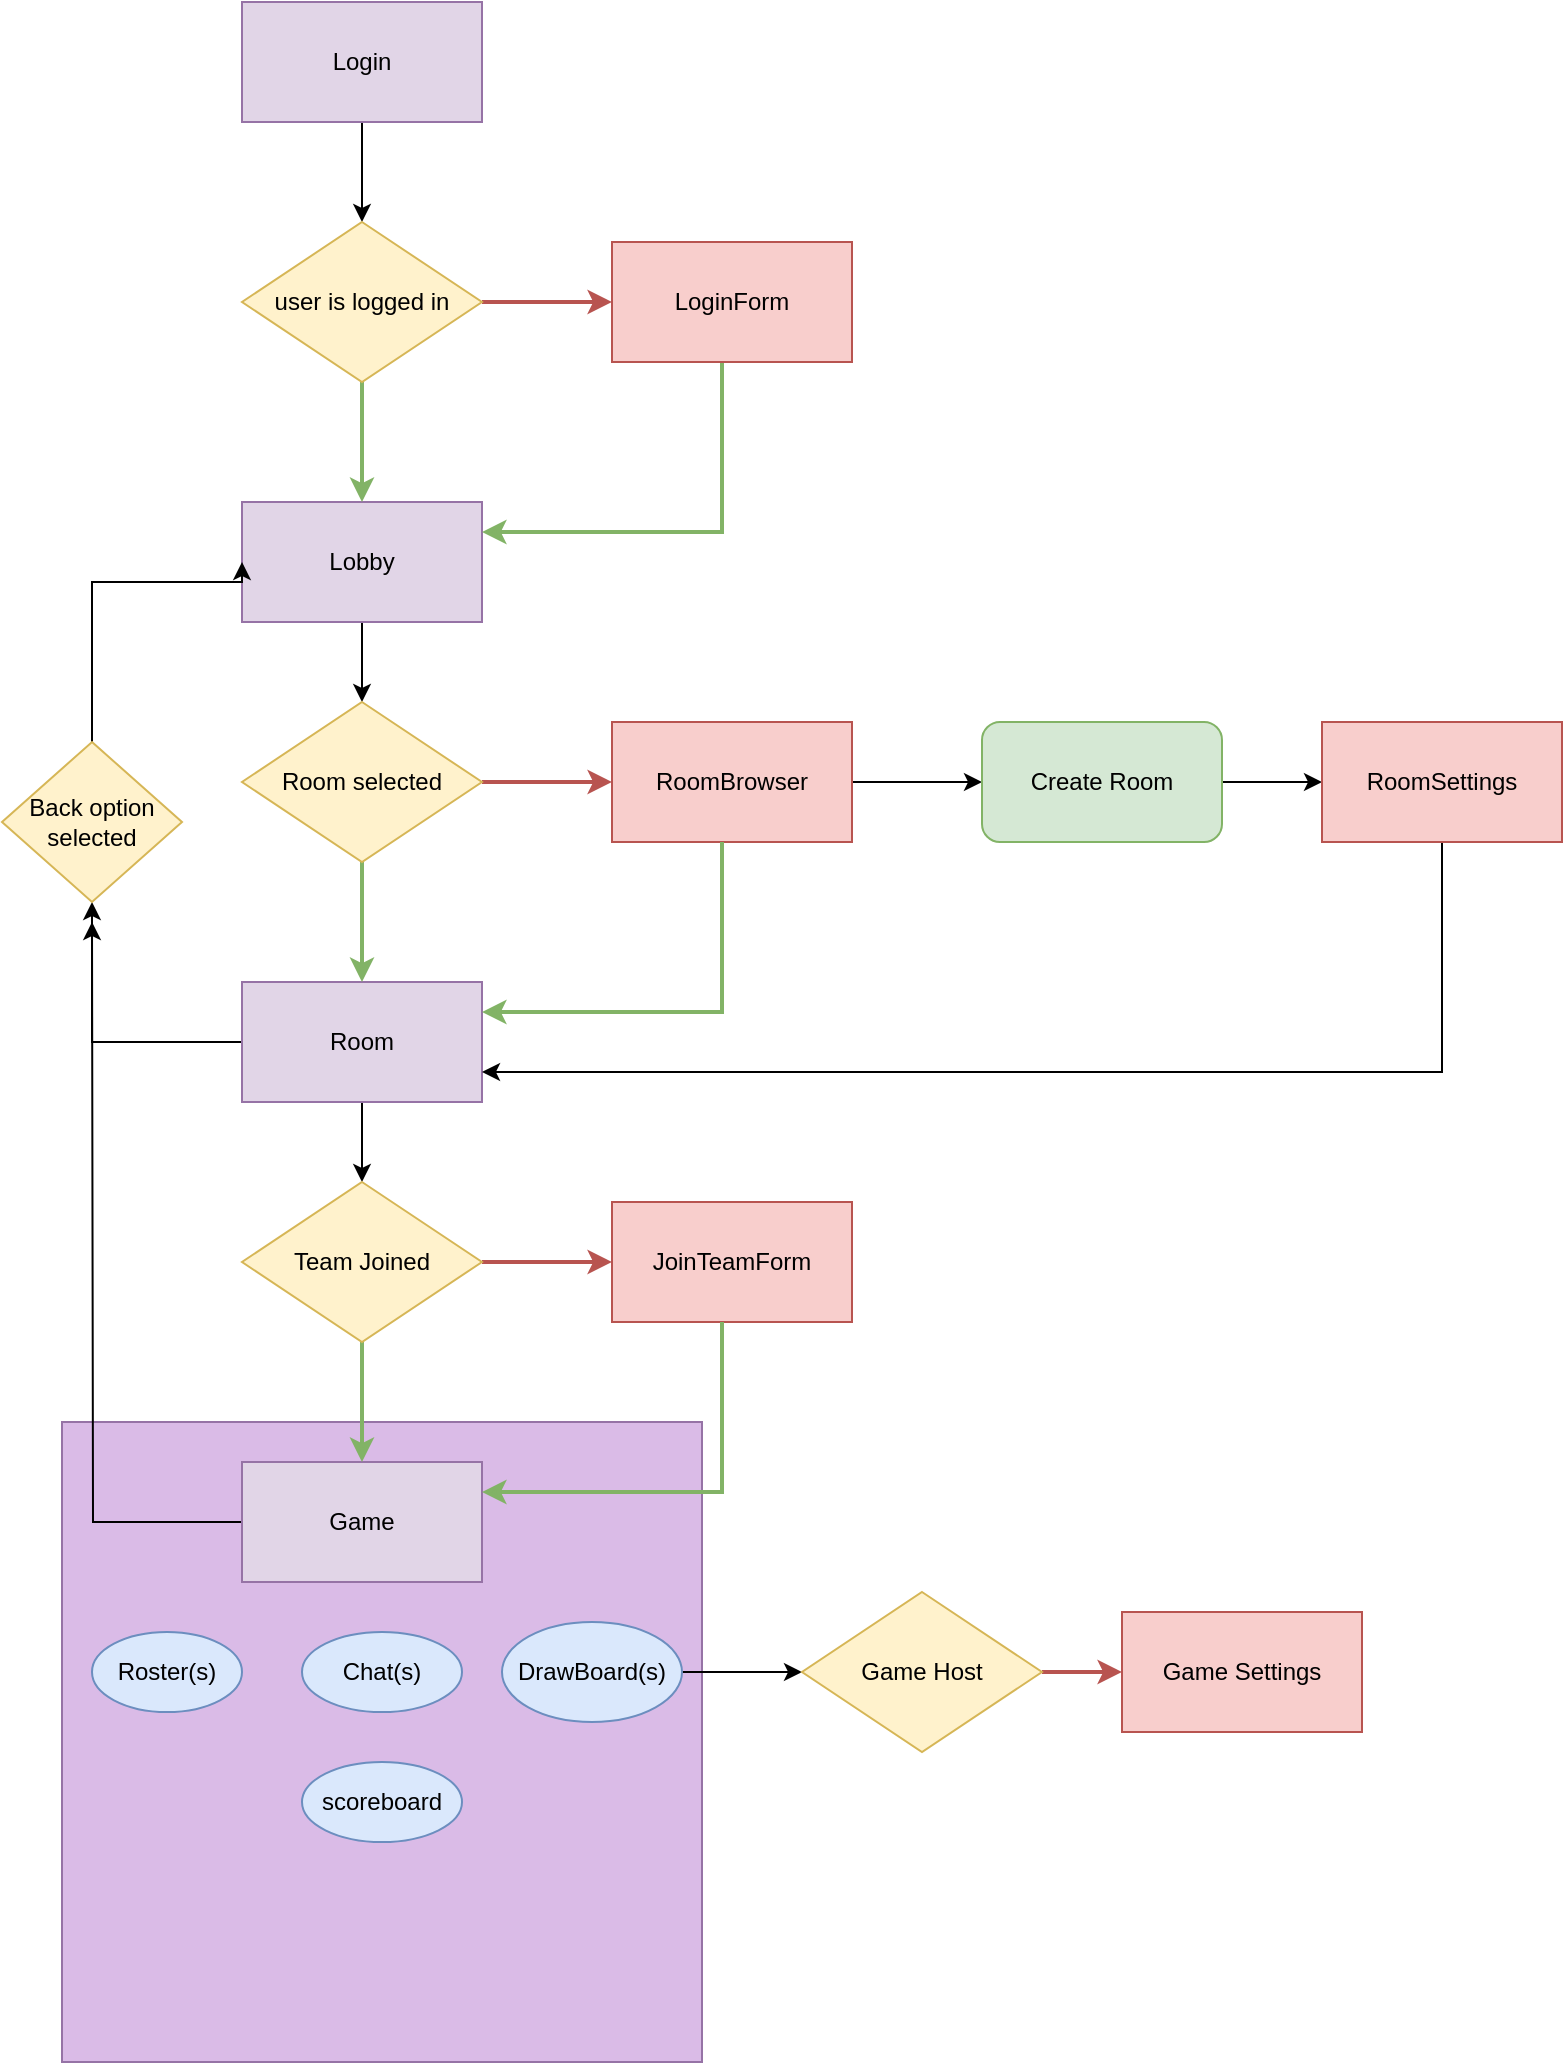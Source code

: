 <mxfile version="21.2.1" type="device">
  <diagram name="Page-1" id="ftWvcqd5ZJi-xioal4qi">
    <mxGraphModel dx="1434" dy="806" grid="1" gridSize="10" guides="1" tooltips="1" connect="1" arrows="1" fold="1" page="1" pageScale="1" pageWidth="850" pageHeight="1100" math="0" shadow="0">
      <root>
        <mxCell id="0" />
        <mxCell id="1" parent="0" />
        <mxCell id="Ww_5MGNS50c624U9AVJw-50" value="" style="whiteSpace=wrap;html=1;aspect=fixed;fillColor=#DABBE7;strokeColor=#9673a6;" vertex="1" parent="1">
          <mxGeometry x="150" y="730" width="320" height="320" as="geometry" />
        </mxCell>
        <mxCell id="Ww_5MGNS50c624U9AVJw-29" value="" style="edgeStyle=orthogonalEdgeStyle;rounded=0;orthogonalLoop=1;jettySize=auto;html=1;" edge="1" parent="1" source="Ww_5MGNS50c624U9AVJw-3" target="Ww_5MGNS50c624U9AVJw-28">
          <mxGeometry relative="1" as="geometry" />
        </mxCell>
        <mxCell id="Ww_5MGNS50c624U9AVJw-3" value="RoomBrowser" style="rounded=0;whiteSpace=wrap;html=1;fillColor=#f8cecc;strokeColor=#b85450;" vertex="1" parent="1">
          <mxGeometry x="425" y="380" width="120" height="60" as="geometry" />
        </mxCell>
        <mxCell id="Ww_5MGNS50c624U9AVJw-22" value="" style="edgeStyle=orthogonalEdgeStyle;rounded=0;orthogonalLoop=1;jettySize=auto;html=1;" edge="1" parent="1" source="Ww_5MGNS50c624U9AVJw-6" target="Ww_5MGNS50c624U9AVJw-21">
          <mxGeometry relative="1" as="geometry" />
        </mxCell>
        <mxCell id="Ww_5MGNS50c624U9AVJw-6" value="Lobby" style="rounded=0;whiteSpace=wrap;html=1;fillColor=#e1d5e7;strokeColor=#9673a6;" vertex="1" parent="1">
          <mxGeometry x="240" y="270" width="120" height="60" as="geometry" />
        </mxCell>
        <mxCell id="Ww_5MGNS50c624U9AVJw-14" style="edgeStyle=orthogonalEdgeStyle;rounded=0;orthogonalLoop=1;jettySize=auto;html=1;entryX=1;entryY=0.25;entryDx=0;entryDy=0;fillColor=#d5e8d4;strokeColor=#82b366;strokeWidth=2;" edge="1" parent="1" source="Ww_5MGNS50c624U9AVJw-8" target="Ww_5MGNS50c624U9AVJw-6">
          <mxGeometry relative="1" as="geometry">
            <Array as="points">
              <mxPoint x="480" y="285" />
            </Array>
          </mxGeometry>
        </mxCell>
        <mxCell id="Ww_5MGNS50c624U9AVJw-8" value="LoginForm" style="rounded=0;whiteSpace=wrap;html=1;fillColor=#f8cecc;strokeColor=#b85450;" vertex="1" parent="1">
          <mxGeometry x="425" y="140" width="120" height="60" as="geometry" />
        </mxCell>
        <mxCell id="Ww_5MGNS50c624U9AVJw-11" value="" style="edgeStyle=orthogonalEdgeStyle;rounded=0;orthogonalLoop=1;jettySize=auto;html=1;" edge="1" parent="1" source="Ww_5MGNS50c624U9AVJw-9" target="Ww_5MGNS50c624U9AVJw-10">
          <mxGeometry relative="1" as="geometry" />
        </mxCell>
        <mxCell id="Ww_5MGNS50c624U9AVJw-9" value="Login" style="rounded=0;whiteSpace=wrap;html=1;fillColor=#e1d5e7;strokeColor=#9673a6;" vertex="1" parent="1">
          <mxGeometry x="240" y="20" width="120" height="60" as="geometry" />
        </mxCell>
        <mxCell id="Ww_5MGNS50c624U9AVJw-12" value="" style="edgeStyle=orthogonalEdgeStyle;rounded=0;orthogonalLoop=1;jettySize=auto;html=1;fillColor=#d5e8d4;strokeColor=#82b366;strokeWidth=2;" edge="1" parent="1" source="Ww_5MGNS50c624U9AVJw-10" target="Ww_5MGNS50c624U9AVJw-6">
          <mxGeometry relative="1" as="geometry" />
        </mxCell>
        <mxCell id="Ww_5MGNS50c624U9AVJw-13" value="" style="edgeStyle=orthogonalEdgeStyle;rounded=1;orthogonalLoop=1;jettySize=auto;html=1;fillColor=#f8cecc;strokeColor=#b85450;strokeWidth=2;" edge="1" parent="1" source="Ww_5MGNS50c624U9AVJw-10" target="Ww_5MGNS50c624U9AVJw-8">
          <mxGeometry relative="1" as="geometry" />
        </mxCell>
        <mxCell id="Ww_5MGNS50c624U9AVJw-10" value="user is logged in" style="rhombus;whiteSpace=wrap;html=1;fillColor=#fff2cc;strokeColor=#d6b656;" vertex="1" parent="1">
          <mxGeometry x="240" y="130" width="120" height="80" as="geometry" />
        </mxCell>
        <mxCell id="Ww_5MGNS50c624U9AVJw-24" style="edgeStyle=orthogonalEdgeStyle;rounded=0;orthogonalLoop=1;jettySize=auto;html=1;exitX=0;exitY=0.5;exitDx=0;exitDy=0;entryX=0.5;entryY=1;entryDx=0;entryDy=0;" edge="1" parent="1" source="Ww_5MGNS50c624U9AVJw-16" target="Ww_5MGNS50c624U9AVJw-23">
          <mxGeometry relative="1" as="geometry" />
        </mxCell>
        <mxCell id="Ww_5MGNS50c624U9AVJw-45" value="" style="edgeStyle=orthogonalEdgeStyle;rounded=0;orthogonalLoop=1;jettySize=auto;html=1;" edge="1" parent="1" source="Ww_5MGNS50c624U9AVJw-16" target="Ww_5MGNS50c624U9AVJw-44">
          <mxGeometry relative="1" as="geometry" />
        </mxCell>
        <mxCell id="Ww_5MGNS50c624U9AVJw-16" value="Room" style="rounded=0;whiteSpace=wrap;html=1;fillColor=#e1d5e7;strokeColor=#9673a6;" vertex="1" parent="1">
          <mxGeometry x="240" y="510" width="120" height="60" as="geometry" />
        </mxCell>
        <mxCell id="Ww_5MGNS50c624U9AVJw-17" style="edgeStyle=orthogonalEdgeStyle;rounded=0;orthogonalLoop=1;jettySize=auto;html=1;entryX=1;entryY=0.25;entryDx=0;entryDy=0;fillColor=#d5e8d4;strokeColor=#82b366;strokeWidth=2;" edge="1" parent="1" target="Ww_5MGNS50c624U9AVJw-16">
          <mxGeometry relative="1" as="geometry">
            <Array as="points">
              <mxPoint x="480" y="525" />
            </Array>
            <mxPoint x="480" y="440" as="sourcePoint" />
          </mxGeometry>
        </mxCell>
        <mxCell id="Ww_5MGNS50c624U9AVJw-19" value="" style="edgeStyle=orthogonalEdgeStyle;rounded=0;orthogonalLoop=1;jettySize=auto;html=1;fillColor=#d5e8d4;strokeColor=#82b366;strokeWidth=2;" edge="1" parent="1" source="Ww_5MGNS50c624U9AVJw-21" target="Ww_5MGNS50c624U9AVJw-16">
          <mxGeometry relative="1" as="geometry" />
        </mxCell>
        <mxCell id="Ww_5MGNS50c624U9AVJw-20" value="" style="edgeStyle=orthogonalEdgeStyle;rounded=1;orthogonalLoop=1;jettySize=auto;html=1;fillColor=#f8cecc;strokeColor=#b85450;strokeWidth=2;" edge="1" parent="1" source="Ww_5MGNS50c624U9AVJw-21">
          <mxGeometry relative="1" as="geometry">
            <mxPoint x="425" y="410" as="targetPoint" />
          </mxGeometry>
        </mxCell>
        <mxCell id="Ww_5MGNS50c624U9AVJw-21" value="Room selected" style="rhombus;whiteSpace=wrap;html=1;fillColor=#fff2cc;strokeColor=#d6b656;" vertex="1" parent="1">
          <mxGeometry x="240" y="370" width="120" height="80" as="geometry" />
        </mxCell>
        <mxCell id="Ww_5MGNS50c624U9AVJw-25" style="edgeStyle=orthogonalEdgeStyle;rounded=0;orthogonalLoop=1;jettySize=auto;html=1;exitX=0.5;exitY=0;exitDx=0;exitDy=0;entryX=0;entryY=0.5;entryDx=0;entryDy=0;" edge="1" parent="1" source="Ww_5MGNS50c624U9AVJw-23" target="Ww_5MGNS50c624U9AVJw-6">
          <mxGeometry relative="1" as="geometry">
            <Array as="points">
              <mxPoint x="165" y="310" />
              <mxPoint x="240" y="310" />
            </Array>
          </mxGeometry>
        </mxCell>
        <mxCell id="Ww_5MGNS50c624U9AVJw-23" value="Back option selected" style="rhombus;whiteSpace=wrap;html=1;fillColor=#fff2cc;strokeColor=#d6b656;" vertex="1" parent="1">
          <mxGeometry x="120" y="390" width="90" height="80" as="geometry" />
        </mxCell>
        <mxCell id="Ww_5MGNS50c624U9AVJw-34" value="" style="edgeStyle=orthogonalEdgeStyle;rounded=0;orthogonalLoop=1;jettySize=auto;html=1;" edge="1" parent="1" source="Ww_5MGNS50c624U9AVJw-28" target="Ww_5MGNS50c624U9AVJw-32">
          <mxGeometry relative="1" as="geometry" />
        </mxCell>
        <mxCell id="Ww_5MGNS50c624U9AVJw-28" value="Create Room" style="rounded=1;whiteSpace=wrap;html=1;fillColor=#d5e8d4;strokeColor=#82b366;" vertex="1" parent="1">
          <mxGeometry x="610" y="380" width="120" height="60" as="geometry" />
        </mxCell>
        <mxCell id="Ww_5MGNS50c624U9AVJw-35" style="edgeStyle=orthogonalEdgeStyle;rounded=0;orthogonalLoop=1;jettySize=auto;html=1;exitX=0.5;exitY=1;exitDx=0;exitDy=0;entryX=1;entryY=0.75;entryDx=0;entryDy=0;" edge="1" parent="1" source="Ww_5MGNS50c624U9AVJw-32" target="Ww_5MGNS50c624U9AVJw-16">
          <mxGeometry relative="1" as="geometry" />
        </mxCell>
        <mxCell id="Ww_5MGNS50c624U9AVJw-32" value="RoomSettings" style="rounded=0;whiteSpace=wrap;html=1;fillColor=#f8cecc;strokeColor=#b85450;" vertex="1" parent="1">
          <mxGeometry x="780" y="380" width="120" height="60" as="geometry" />
        </mxCell>
        <mxCell id="Ww_5MGNS50c624U9AVJw-38" value="JoinTeamForm" style="rounded=0;whiteSpace=wrap;html=1;fillColor=#f8cecc;strokeColor=#b85450;" vertex="1" parent="1">
          <mxGeometry x="425" y="620" width="120" height="60" as="geometry" />
        </mxCell>
        <mxCell id="Ww_5MGNS50c624U9AVJw-39" style="edgeStyle=orthogonalEdgeStyle;rounded=0;orthogonalLoop=1;jettySize=auto;html=1;exitX=0;exitY=0.5;exitDx=0;exitDy=0;" edge="1" parent="1" source="Ww_5MGNS50c624U9AVJw-40">
          <mxGeometry relative="1" as="geometry">
            <mxPoint x="165" y="480" as="targetPoint" />
          </mxGeometry>
        </mxCell>
        <mxCell id="Ww_5MGNS50c624U9AVJw-40" value="Game" style="rounded=0;whiteSpace=wrap;html=1;fillColor=#e1d5e7;strokeColor=#9673a6;" vertex="1" parent="1">
          <mxGeometry x="240" y="750" width="120" height="60" as="geometry" />
        </mxCell>
        <mxCell id="Ww_5MGNS50c624U9AVJw-41" style="edgeStyle=orthogonalEdgeStyle;rounded=0;orthogonalLoop=1;jettySize=auto;html=1;entryX=1;entryY=0.25;entryDx=0;entryDy=0;fillColor=#d5e8d4;strokeColor=#82b366;strokeWidth=2;" edge="1" parent="1" target="Ww_5MGNS50c624U9AVJw-40">
          <mxGeometry relative="1" as="geometry">
            <Array as="points">
              <mxPoint x="480" y="765" />
            </Array>
            <mxPoint x="480" y="680" as="sourcePoint" />
          </mxGeometry>
        </mxCell>
        <mxCell id="Ww_5MGNS50c624U9AVJw-42" value="" style="edgeStyle=orthogonalEdgeStyle;rounded=0;orthogonalLoop=1;jettySize=auto;html=1;fillColor=#d5e8d4;strokeColor=#82b366;strokeWidth=2;" edge="1" parent="1" source="Ww_5MGNS50c624U9AVJw-44" target="Ww_5MGNS50c624U9AVJw-40">
          <mxGeometry relative="1" as="geometry" />
        </mxCell>
        <mxCell id="Ww_5MGNS50c624U9AVJw-43" value="" style="edgeStyle=orthogonalEdgeStyle;rounded=1;orthogonalLoop=1;jettySize=auto;html=1;fillColor=#f8cecc;strokeColor=#b85450;strokeWidth=2;" edge="1" parent="1" source="Ww_5MGNS50c624U9AVJw-44">
          <mxGeometry relative="1" as="geometry">
            <mxPoint x="425" y="650" as="targetPoint" />
          </mxGeometry>
        </mxCell>
        <mxCell id="Ww_5MGNS50c624U9AVJw-44" value="Team Joined" style="rhombus;whiteSpace=wrap;html=1;fillColor=#fff2cc;strokeColor=#d6b656;" vertex="1" parent="1">
          <mxGeometry x="240" y="610" width="120" height="80" as="geometry" />
        </mxCell>
        <mxCell id="Ww_5MGNS50c624U9AVJw-47" value="Roster(s)" style="ellipse;whiteSpace=wrap;html=1;fillColor=#dae8fc;strokeColor=#6c8ebf;" vertex="1" parent="1">
          <mxGeometry x="165" y="835" width="75" height="40" as="geometry" />
        </mxCell>
        <mxCell id="Ww_5MGNS50c624U9AVJw-48" value="Chat(s)" style="ellipse;whiteSpace=wrap;html=1;fillColor=#dae8fc;strokeColor=#6c8ebf;" vertex="1" parent="1">
          <mxGeometry x="270" y="835" width="80" height="40" as="geometry" />
        </mxCell>
        <mxCell id="Ww_5MGNS50c624U9AVJw-55" value="" style="edgeStyle=orthogonalEdgeStyle;rounded=0;orthogonalLoop=1;jettySize=auto;html=1;" edge="1" parent="1" source="Ww_5MGNS50c624U9AVJw-49" target="Ww_5MGNS50c624U9AVJw-54">
          <mxGeometry relative="1" as="geometry" />
        </mxCell>
        <mxCell id="Ww_5MGNS50c624U9AVJw-49" value="DrawBoard(s)" style="ellipse;whiteSpace=wrap;html=1;fillColor=#dae8fc;strokeColor=#6c8ebf;" vertex="1" parent="1">
          <mxGeometry x="370" y="830" width="90" height="50" as="geometry" />
        </mxCell>
        <mxCell id="Ww_5MGNS50c624U9AVJw-51" value="scoreboard" style="ellipse;whiteSpace=wrap;html=1;fillColor=#dae8fc;strokeColor=#6c8ebf;" vertex="1" parent="1">
          <mxGeometry x="270" y="900" width="80" height="40" as="geometry" />
        </mxCell>
        <mxCell id="Ww_5MGNS50c624U9AVJw-52" value="Game Settings" style="rounded=0;whiteSpace=wrap;html=1;fillColor=#f8cecc;strokeColor=#b85450;" vertex="1" parent="1">
          <mxGeometry x="680" y="825" width="120" height="60" as="geometry" />
        </mxCell>
        <mxCell id="Ww_5MGNS50c624U9AVJw-53" value="" style="edgeStyle=orthogonalEdgeStyle;rounded=1;orthogonalLoop=1;jettySize=auto;html=1;fillColor=#f8cecc;strokeColor=#b85450;strokeWidth=2;entryX=0;entryY=0.5;entryDx=0;entryDy=0;" edge="1" parent="1" source="Ww_5MGNS50c624U9AVJw-54" target="Ww_5MGNS50c624U9AVJw-52">
          <mxGeometry relative="1" as="geometry">
            <mxPoint x="702.5" y="870" as="targetPoint" />
          </mxGeometry>
        </mxCell>
        <mxCell id="Ww_5MGNS50c624U9AVJw-54" value="Game Host" style="rhombus;whiteSpace=wrap;html=1;fillColor=#fff2cc;strokeColor=#d6b656;" vertex="1" parent="1">
          <mxGeometry x="520" y="815" width="120" height="80" as="geometry" />
        </mxCell>
      </root>
    </mxGraphModel>
  </diagram>
</mxfile>
